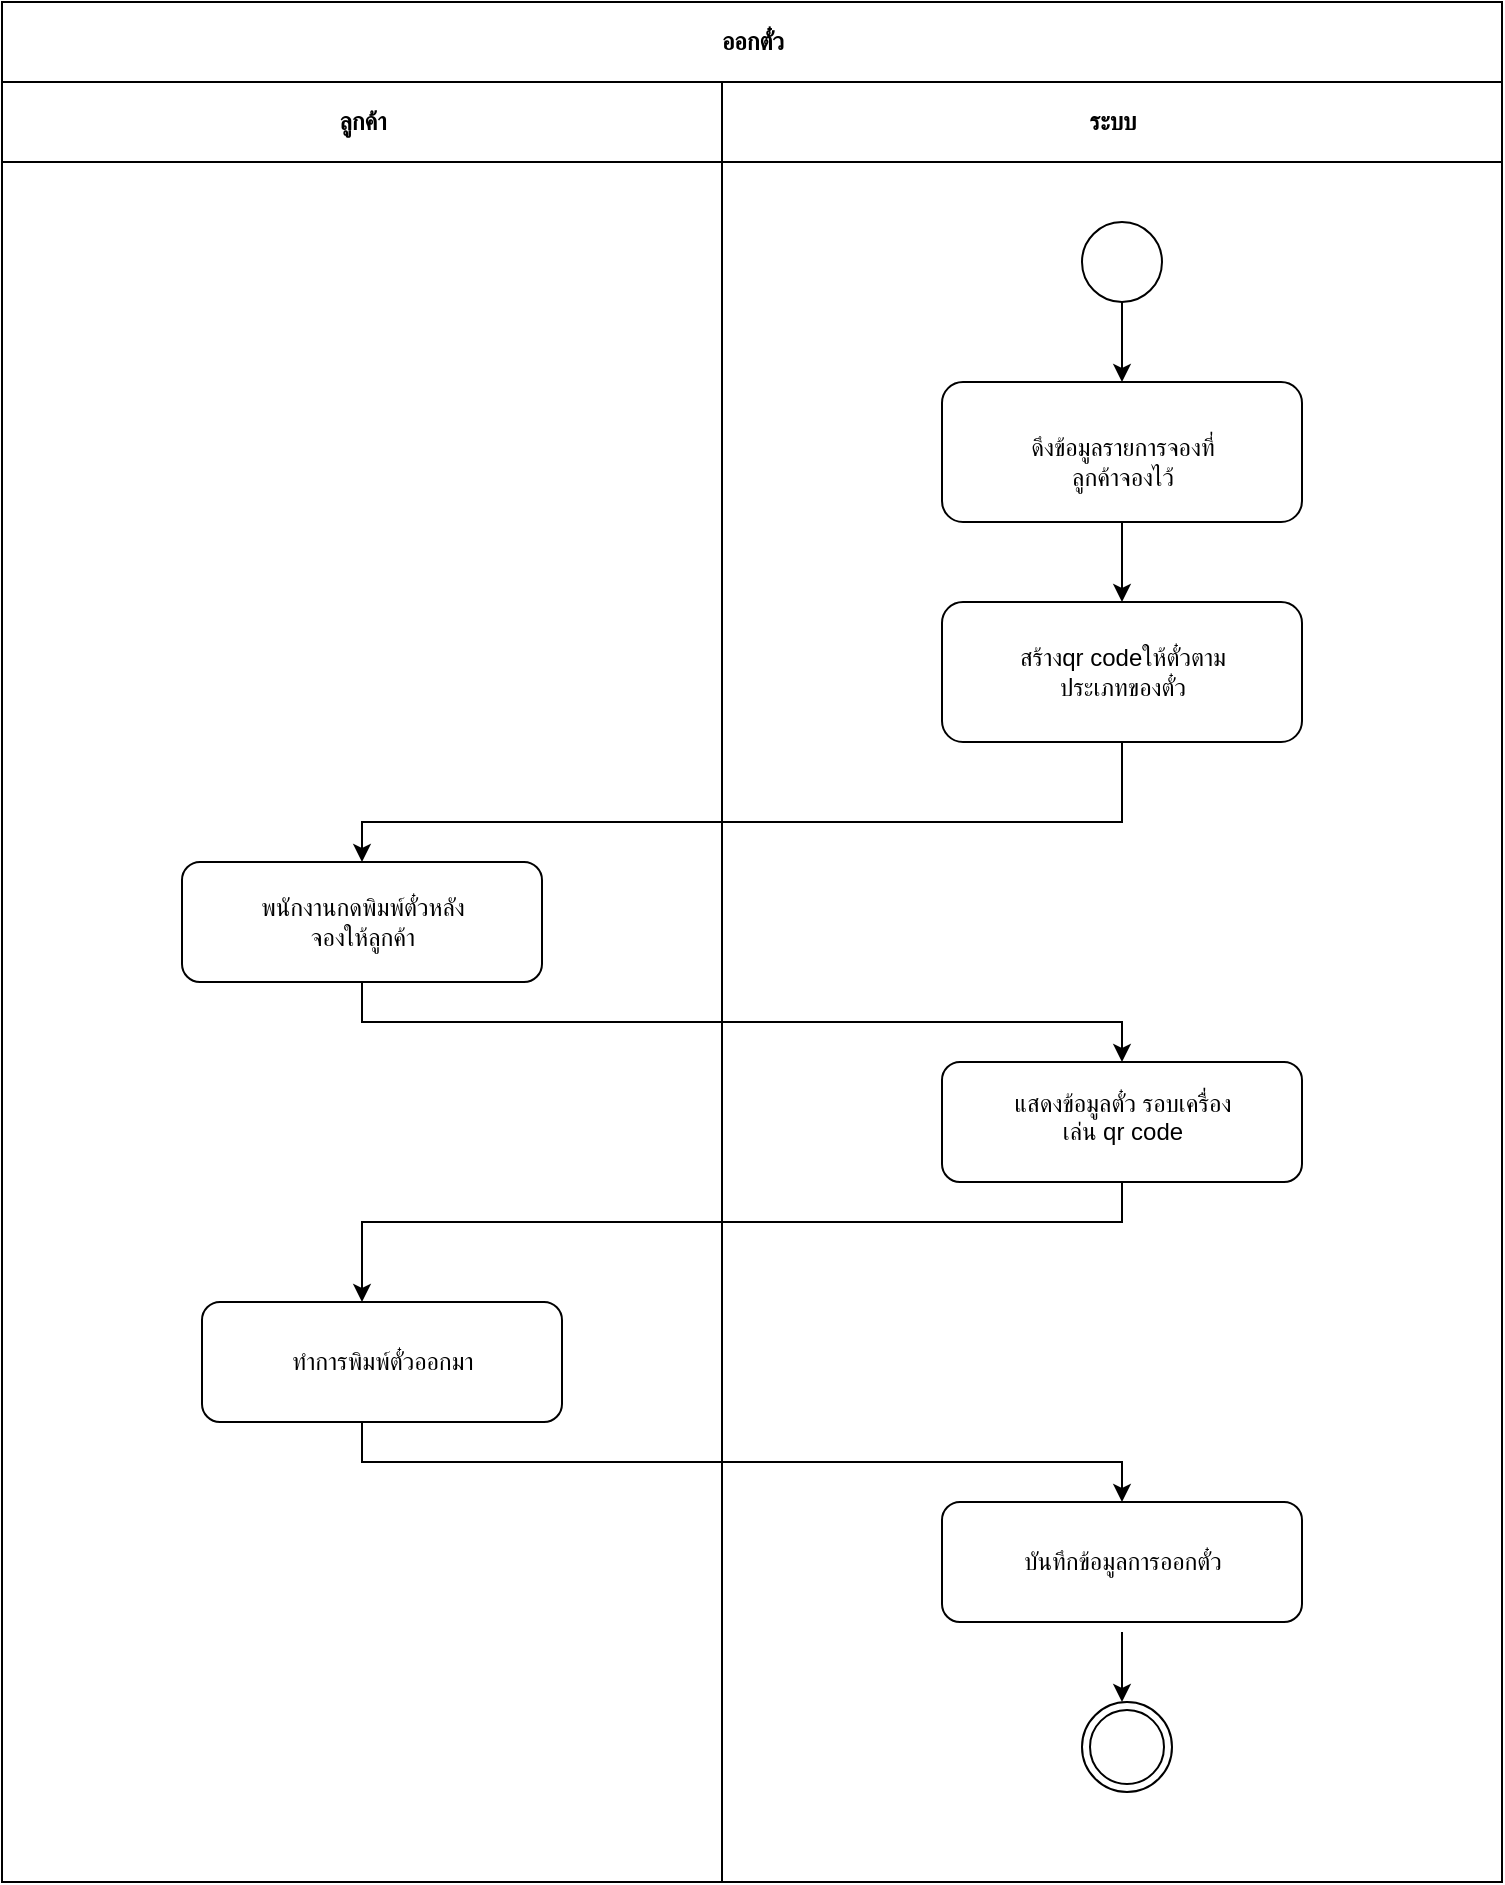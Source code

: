 <mxfile version="24.7.7">
  <diagram name="Page-1" id="0783ab3e-0a74-02c8-0abd-f7b4e66b4bec">
    <mxGraphModel dx="1320" dy="713" grid="0" gridSize="10" guides="1" tooltips="1" connect="1" arrows="1" fold="1" page="1" pageScale="1" pageWidth="850" pageHeight="1100" background="none" math="0" shadow="0">
      <root>
        <mxCell id="0" />
        <mxCell id="1" parent="0" />
        <mxCell id="1c1d494c118603dd-1" value="ออกตั๋ว" style="swimlane;html=1;childLayout=stackLayout;startSize=40;rounded=0;shadow=0;comic=0;labelBackgroundColor=none;strokeWidth=1;fontFamily=Verdana;fontSize=12;align=center;" parent="1" vertex="1">
          <mxGeometry x="40" y="30" width="750" height="940" as="geometry" />
        </mxCell>
        <mxCell id="1c1d494c118603dd-2" value="ลูกค้า" style="swimlane;html=1;startSize=40;" parent="1c1d494c118603dd-1" vertex="1">
          <mxGeometry y="40" width="360" height="900" as="geometry" />
        </mxCell>
        <mxCell id="lvkhObryTiA6OeJTpRyc-15" value="" style="rounded=1;whiteSpace=wrap;html=1;" vertex="1" parent="1c1d494c118603dd-2">
          <mxGeometry x="90" y="390" width="180" height="60" as="geometry" />
        </mxCell>
        <mxCell id="lvkhObryTiA6OeJTpRyc-16" value="พนักงานกดพิมพ์ตั๋วหลังจองให้ลูกค้า" style="text;html=1;align=center;verticalAlign=middle;whiteSpace=wrap;rounded=0;" vertex="1" parent="1c1d494c118603dd-2">
          <mxGeometry x="122.5" y="405" width="115" height="30" as="geometry" />
        </mxCell>
        <mxCell id="lvkhObryTiA6OeJTpRyc-18" value="" style="endArrow=classic;html=1;rounded=0;exitX=0.5;exitY=1;exitDx=0;exitDy=0;" edge="1" parent="1c1d494c118603dd-2" source="lvkhObryTiA6OeJTpRyc-15">
          <mxGeometry width="50" height="50" relative="1" as="geometry">
            <mxPoint x="170" y="470" as="sourcePoint" />
            <mxPoint x="560" y="490" as="targetPoint" />
            <Array as="points">
              <mxPoint x="180" y="470" />
              <mxPoint x="560" y="470" />
            </Array>
          </mxGeometry>
        </mxCell>
        <mxCell id="lvkhObryTiA6OeJTpRyc-22" value="" style="rounded=1;whiteSpace=wrap;html=1;" vertex="1" parent="1c1d494c118603dd-2">
          <mxGeometry x="100" y="610" width="180" height="60" as="geometry" />
        </mxCell>
        <mxCell id="lvkhObryTiA6OeJTpRyc-23" value="ทำการพิมพ์ตั๋วออกมา" style="text;html=1;align=center;verticalAlign=middle;whiteSpace=wrap;rounded=0;" vertex="1" parent="1c1d494c118603dd-2">
          <mxGeometry x="132.5" y="625" width="115" height="30" as="geometry" />
        </mxCell>
        <mxCell id="lvkhObryTiA6OeJTpRyc-3" value="ระบบ" style="swimlane;html=1;startSize=40;" vertex="1" parent="1c1d494c118603dd-1">
          <mxGeometry x="360" y="40" width="390" height="900" as="geometry" />
        </mxCell>
        <mxCell id="lvkhObryTiA6OeJTpRyc-5" value="" style="ellipse;whiteSpace=wrap;html=1;aspect=fixed;" vertex="1" parent="lvkhObryTiA6OeJTpRyc-3">
          <mxGeometry x="180" y="70" width="40" height="40" as="geometry" />
        </mxCell>
        <mxCell id="lvkhObryTiA6OeJTpRyc-7" value="" style="rounded=1;whiteSpace=wrap;html=1;" vertex="1" parent="lvkhObryTiA6OeJTpRyc-3">
          <mxGeometry x="110" y="150" width="180" height="70" as="geometry" />
        </mxCell>
        <mxCell id="lvkhObryTiA6OeJTpRyc-8" value="ดึงข้อมูลรายการจองที่ลูกค้าจองไว้" style="text;html=1;align=center;verticalAlign=middle;whiteSpace=wrap;rounded=0;" vertex="1" parent="lvkhObryTiA6OeJTpRyc-3">
          <mxGeometry x="142.5" y="175" width="115" height="30" as="geometry" />
        </mxCell>
        <mxCell id="lvkhObryTiA6OeJTpRyc-9" value="" style="rounded=1;whiteSpace=wrap;html=1;" vertex="1" parent="lvkhObryTiA6OeJTpRyc-3">
          <mxGeometry x="110" y="260" width="180" height="70" as="geometry" />
        </mxCell>
        <mxCell id="lvkhObryTiA6OeJTpRyc-10" value="" style="endArrow=classic;html=1;rounded=0;exitX=0.5;exitY=1;exitDx=0;exitDy=0;entryX=0.5;entryY=0;entryDx=0;entryDy=0;" edge="1" parent="lvkhObryTiA6OeJTpRyc-3" source="lvkhObryTiA6OeJTpRyc-7" target="lvkhObryTiA6OeJTpRyc-9">
          <mxGeometry width="50" height="50" relative="1" as="geometry">
            <mxPoint x="210" y="380" as="sourcePoint" />
            <mxPoint x="100" y="310" as="targetPoint" />
          </mxGeometry>
        </mxCell>
        <mxCell id="lvkhObryTiA6OeJTpRyc-6" value="" style="endArrow=classic;html=1;rounded=0;exitX=0.5;exitY=1;exitDx=0;exitDy=0;entryX=0.5;entryY=0;entryDx=0;entryDy=0;entryPerimeter=0;" edge="1" parent="lvkhObryTiA6OeJTpRyc-3" source="lvkhObryTiA6OeJTpRyc-5" target="lvkhObryTiA6OeJTpRyc-7">
          <mxGeometry width="50" height="50" relative="1" as="geometry">
            <mxPoint x="190" y="240" as="sourcePoint" />
            <mxPoint x="195" y="200" as="targetPoint" />
          </mxGeometry>
        </mxCell>
        <mxCell id="lvkhObryTiA6OeJTpRyc-12" value="สร้างqr codeให้ตั๋วตามประเภทของตั๋ว" style="text;html=1;align=center;verticalAlign=middle;whiteSpace=wrap;rounded=0;" vertex="1" parent="lvkhObryTiA6OeJTpRyc-3">
          <mxGeometry x="142.5" y="280" width="115" height="30" as="geometry" />
        </mxCell>
        <mxCell id="lvkhObryTiA6OeJTpRyc-19" value="" style="rounded=1;whiteSpace=wrap;html=1;" vertex="1" parent="lvkhObryTiA6OeJTpRyc-3">
          <mxGeometry x="110" y="490" width="180" height="60" as="geometry" />
        </mxCell>
        <mxCell id="lvkhObryTiA6OeJTpRyc-20" value="แสดงข้อมูลตั๋ว รอบเครื่องเล่น qr code&lt;div&gt;&lt;br&gt;&lt;/div&gt;" style="text;html=1;align=center;verticalAlign=middle;whiteSpace=wrap;rounded=0;" vertex="1" parent="lvkhObryTiA6OeJTpRyc-3">
          <mxGeometry x="142.5" y="510" width="115" height="30" as="geometry" />
        </mxCell>
        <mxCell id="lvkhObryTiA6OeJTpRyc-21" value="" style="endArrow=classic;html=1;rounded=0;exitX=0.5;exitY=1;exitDx=0;exitDy=0;entryX=0.5;entryY=0;entryDx=0;entryDy=0;" edge="1" parent="lvkhObryTiA6OeJTpRyc-3">
          <mxGeometry width="50" height="50" relative="1" as="geometry">
            <mxPoint x="200" y="550" as="sourcePoint" />
            <mxPoint x="-180" y="610" as="targetPoint" />
            <Array as="points">
              <mxPoint x="200" y="570" />
              <mxPoint y="570" />
              <mxPoint x="-180" y="570" />
            </Array>
          </mxGeometry>
        </mxCell>
        <mxCell id="lvkhObryTiA6OeJTpRyc-24" value="" style="endArrow=classic;html=1;rounded=0;exitX=0.5;exitY=1;exitDx=0;exitDy=0;" edge="1" parent="lvkhObryTiA6OeJTpRyc-3">
          <mxGeometry width="50" height="50" relative="1" as="geometry">
            <mxPoint x="-180" y="670" as="sourcePoint" />
            <mxPoint x="200" y="710" as="targetPoint" />
            <Array as="points">
              <mxPoint x="-180" y="690" />
              <mxPoint x="200" y="690" />
            </Array>
          </mxGeometry>
        </mxCell>
        <mxCell id="lvkhObryTiA6OeJTpRyc-37" value="" style="rounded=1;whiteSpace=wrap;html=1;" vertex="1" parent="lvkhObryTiA6OeJTpRyc-3">
          <mxGeometry x="110" y="710" width="180" height="60" as="geometry" />
        </mxCell>
        <mxCell id="lvkhObryTiA6OeJTpRyc-38" value="บันทึกข้อมูลการออกตั๋ว" style="text;html=1;align=center;verticalAlign=middle;whiteSpace=wrap;rounded=0;" vertex="1" parent="lvkhObryTiA6OeJTpRyc-3">
          <mxGeometry x="142.5" y="725" width="115" height="30" as="geometry" />
        </mxCell>
        <mxCell id="lvkhObryTiA6OeJTpRyc-39" value="" style="endArrow=classic;html=1;rounded=0;" edge="1" parent="lvkhObryTiA6OeJTpRyc-3">
          <mxGeometry width="50" height="50" relative="1" as="geometry">
            <mxPoint x="200" y="775" as="sourcePoint" />
            <mxPoint x="200" y="810" as="targetPoint" />
          </mxGeometry>
        </mxCell>
        <mxCell id="lvkhObryTiA6OeJTpRyc-42" value="" style="ellipse;shape=doubleEllipse;whiteSpace=wrap;html=1;aspect=fixed;" vertex="1" parent="lvkhObryTiA6OeJTpRyc-3">
          <mxGeometry x="180" y="810" width="45" height="45" as="geometry" />
        </mxCell>
        <mxCell id="lvkhObryTiA6OeJTpRyc-14" value="" style="endArrow=classic;html=1;rounded=0;exitX=0.5;exitY=1;exitDx=0;exitDy=0;entryX=0.5;entryY=0;entryDx=0;entryDy=0;" edge="1" parent="1c1d494c118603dd-1" source="lvkhObryTiA6OeJTpRyc-9" target="lvkhObryTiA6OeJTpRyc-15">
          <mxGeometry width="50" height="50" relative="1" as="geometry">
            <mxPoint x="410" y="510" as="sourcePoint" />
            <mxPoint x="180" y="410" as="targetPoint" />
            <Array as="points">
              <mxPoint x="560" y="410" />
              <mxPoint x="180" y="410" />
            </Array>
          </mxGeometry>
        </mxCell>
      </root>
    </mxGraphModel>
  </diagram>
</mxfile>
